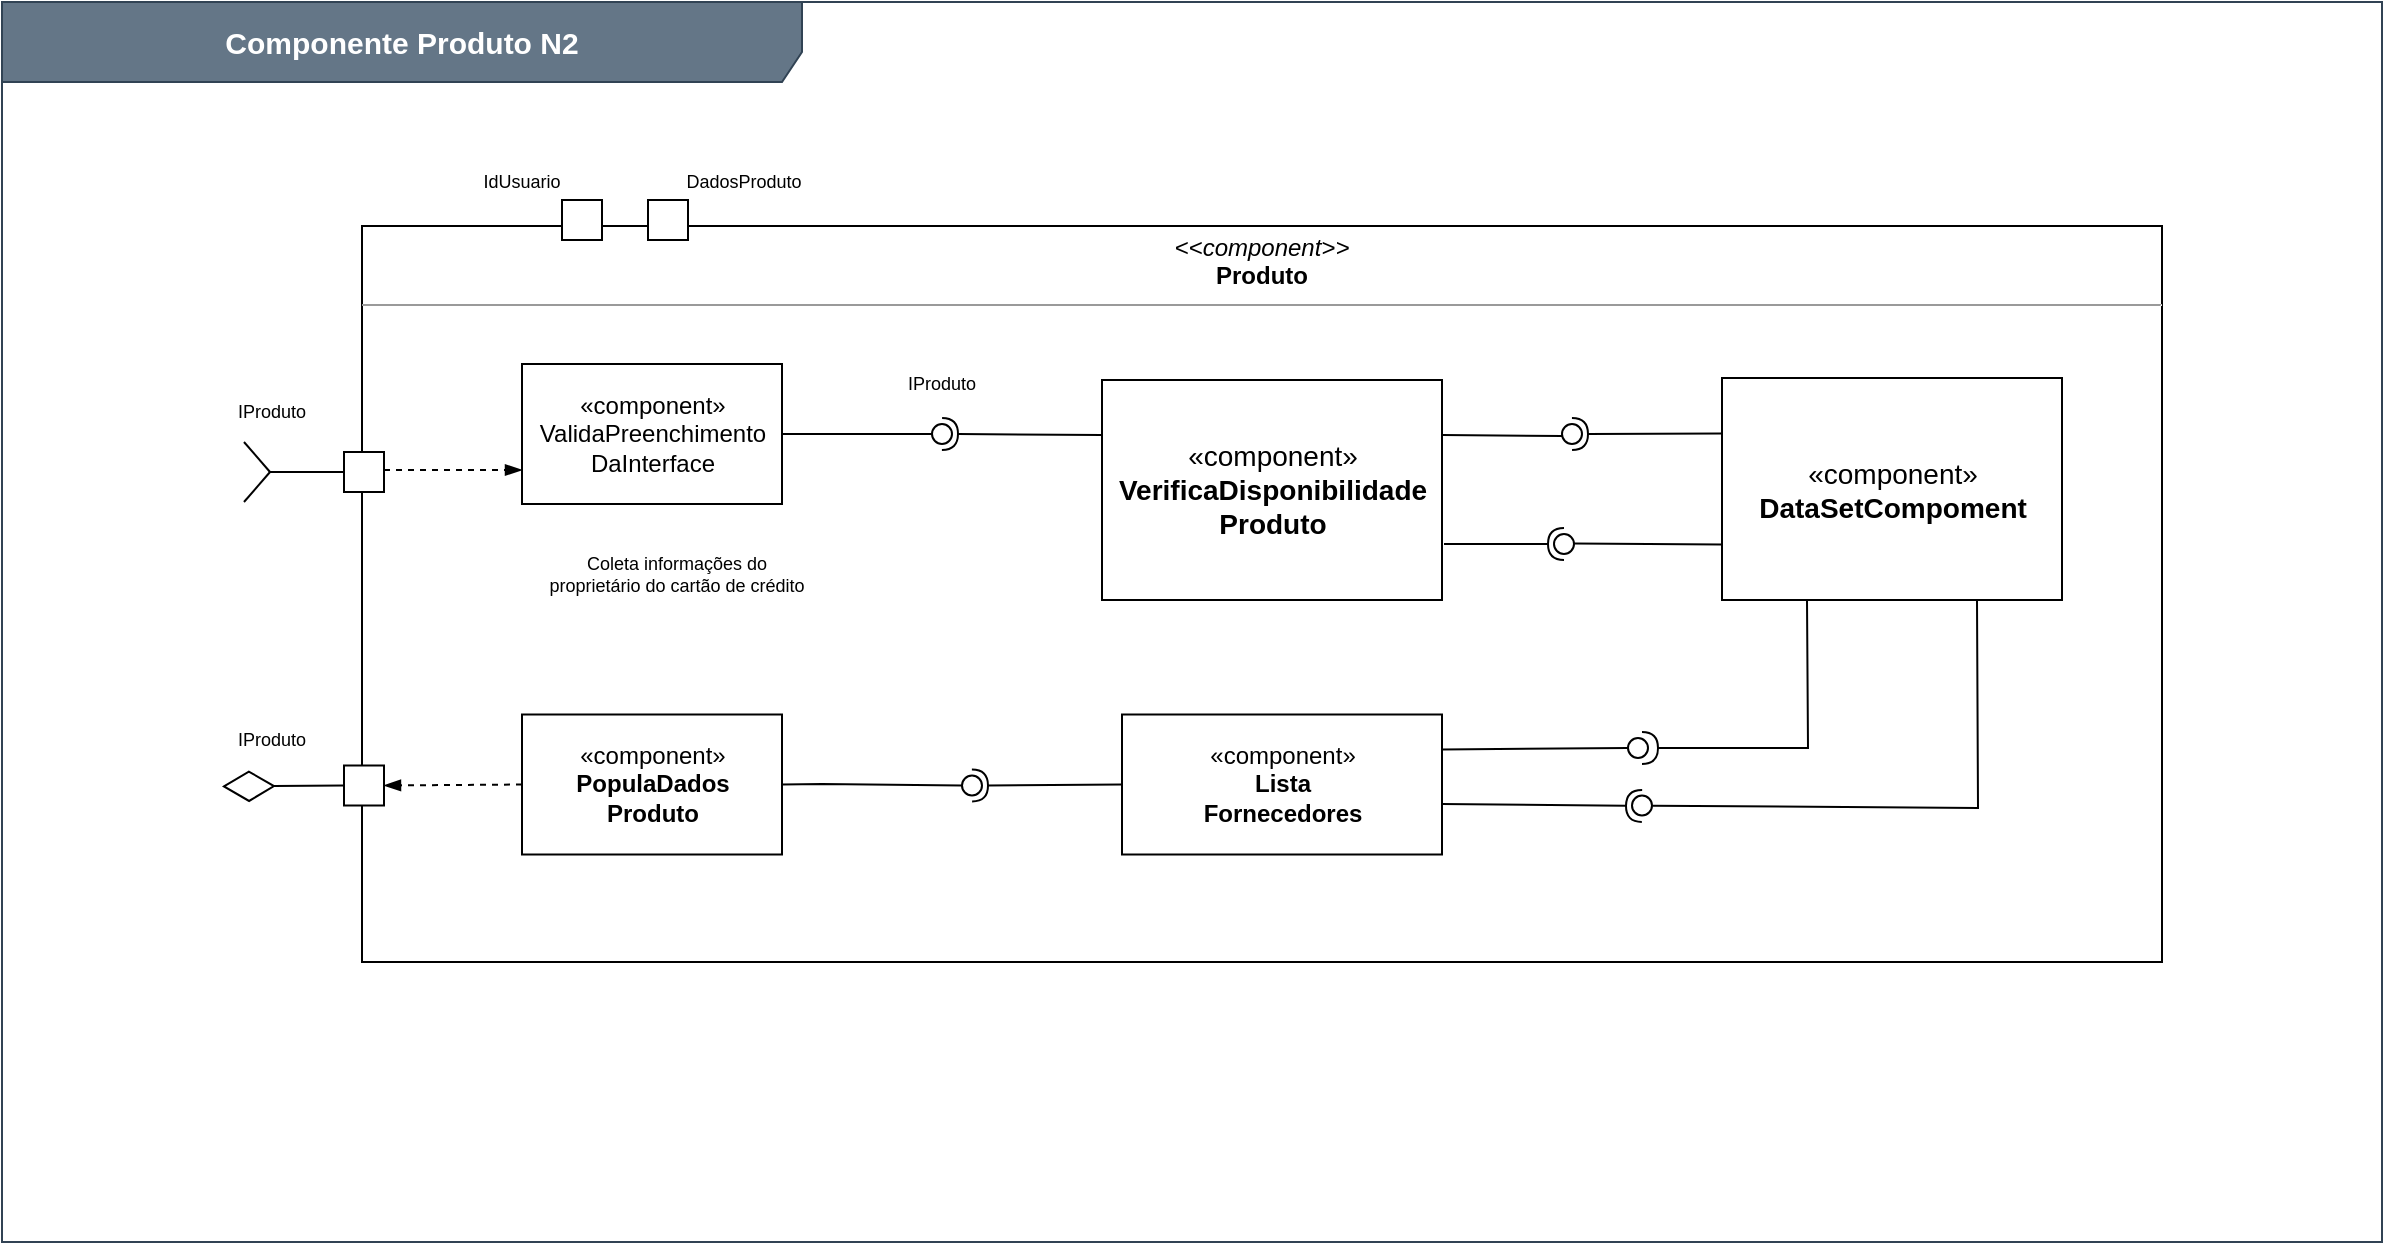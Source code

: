 <mxfile version="13.7.3" type="github">
  <diagram name="Page-1" id="e7e014a7-5840-1c2e-5031-d8a46d1fe8dd">
    <mxGraphModel dx="4715" dy="4681" grid="1" gridSize="10" guides="1" tooltips="1" connect="1" arrows="1" fold="1" page="1" pageScale="1" pageWidth="1169" pageHeight="826" background="#ffffff" math="0" shadow="0">
      <root>
        <mxCell id="0" />
        <mxCell id="1" parent="0" />
        <mxCell id="iJJR_izDyd5dn2i7o-jN-41" value="Componente Produto N2" style="shape=umlFrame;whiteSpace=wrap;html=1;fontSize=15;fontColor=#ffffff;width=400;height=40;fontStyle=1;fillColor=#647687;strokeColor=#314354;" vertex="1" parent="1">
          <mxGeometry x="-1340" y="-2910" width="1190" height="620" as="geometry" />
        </mxCell>
        <mxCell id="iJJR_izDyd5dn2i7o-jN-59" value="&lt;p style=&quot;margin: 0px ; margin-top: 4px ; text-align: center&quot;&gt;&lt;i&gt;&amp;lt;&amp;lt;component&amp;gt;&amp;gt;&lt;/i&gt;&lt;br&gt;&lt;b&gt;Produto&lt;/b&gt;&lt;/p&gt;&lt;hr size=&quot;1&quot;&gt;&lt;p style=&quot;margin: 0px ; margin-left: 4px&quot;&gt;&lt;/p&gt;&lt;p style=&quot;margin: 0px ; margin-left: 4px&quot;&gt;&lt;br&gt;&lt;/p&gt;" style="verticalAlign=top;align=left;overflow=fill;fontSize=12;fontFamily=Helvetica;html=1;" vertex="1" parent="1">
          <mxGeometry x="-1160" y="-2798" width="900" height="368" as="geometry" />
        </mxCell>
        <mxCell id="iJJR_izDyd5dn2i7o-jN-60" value="«component»&lt;br&gt;ValidaPreenchimento&lt;br&gt;DaInterface" style="html=1;dropTarget=0;" vertex="1" parent="1">
          <mxGeometry x="-1080" y="-2729" width="130" height="70" as="geometry" />
        </mxCell>
        <mxCell id="iJJR_izDyd5dn2i7o-jN-61" value="«component»&lt;br&gt;&lt;b&gt;PopulaDados&lt;br&gt;Produto&lt;br&gt;&lt;/b&gt;" style="html=1;dropTarget=0;" vertex="1" parent="1">
          <mxGeometry x="-1080" y="-2553.75" width="130" height="70" as="geometry" />
        </mxCell>
        <mxCell id="iJJR_izDyd5dn2i7o-jN-62" value="«component»&lt;br style=&quot;font-size: 14px&quot;&gt;&lt;b&gt;VerificaDisponibilidade&lt;br&gt;Produto&lt;/b&gt;" style="html=1;dropTarget=0;fontSize=14;" vertex="1" parent="1">
          <mxGeometry x="-790" y="-2721" width="170" height="110" as="geometry" />
        </mxCell>
        <mxCell id="iJJR_izDyd5dn2i7o-jN-63" value="«component»&lt;br&gt;&lt;b&gt;Lista&lt;br&gt;Fornecedores&lt;br&gt;&lt;/b&gt;" style="html=1;dropTarget=0;" vertex="1" parent="1">
          <mxGeometry x="-780" y="-2553.75" width="160" height="70" as="geometry" />
        </mxCell>
        <mxCell id="iJJR_izDyd5dn2i7o-jN-172" value="" style="rounded=0;orthogonalLoop=1;jettySize=auto;html=1;endArrow=none;endFill=0;fontSize=9;fontColor=#000000;exitX=1;exitY=0.5;exitDx=0;exitDy=0;" edge="1" parent="1" source="iJJR_izDyd5dn2i7o-jN-60" target="iJJR_izDyd5dn2i7o-jN-174">
          <mxGeometry relative="1" as="geometry">
            <mxPoint x="-890" y="-2696" as="sourcePoint" />
          </mxGeometry>
        </mxCell>
        <mxCell id="iJJR_izDyd5dn2i7o-jN-173" value="" style="rounded=0;orthogonalLoop=1;jettySize=auto;html=1;endArrow=halfCircle;endFill=0;entryX=0.5;entryY=0.5;entryDx=0;entryDy=0;endSize=6;strokeWidth=1;fontSize=9;fontColor=#000000;exitX=0;exitY=0.25;exitDx=0;exitDy=0;" edge="1" parent="1" source="iJJR_izDyd5dn2i7o-jN-62" target="iJJR_izDyd5dn2i7o-jN-174">
          <mxGeometry relative="1" as="geometry">
            <mxPoint x="-850" y="-2696" as="sourcePoint" />
          </mxGeometry>
        </mxCell>
        <mxCell id="iJJR_izDyd5dn2i7o-jN-174" value="" style="ellipse;whiteSpace=wrap;html=1;fontFamily=Helvetica;fontSize=12;fontColor=#000000;align=center;strokeColor=#000000;fillColor=#ffffff;points=[];aspect=fixed;resizable=0;" vertex="1" parent="1">
          <mxGeometry x="-875" y="-2699" width="10" height="10" as="geometry" />
        </mxCell>
        <mxCell id="iJJR_izDyd5dn2i7o-jN-175" value="IProduto" style="text;html=1;strokeColor=none;fillColor=none;align=center;verticalAlign=middle;whiteSpace=wrap;rounded=0;fontSize=9;fontColor=#000000;" vertex="1" parent="1">
          <mxGeometry x="-905" y="-2729" width="70" height="20" as="geometry" />
        </mxCell>
        <mxCell id="iJJR_izDyd5dn2i7o-jN-179" value="" style="rounded=0;whiteSpace=wrap;html=1;" vertex="1" parent="1">
          <mxGeometry x="-1169" y="-2685" width="20" height="20" as="geometry" />
        </mxCell>
        <mxCell id="iJJR_izDyd5dn2i7o-jN-180" value="" style="group;rotation=-180;" vertex="1" connectable="0" parent="1">
          <mxGeometry x="-1219" y="-2690" width="50" height="30" as="geometry" />
        </mxCell>
        <mxCell id="iJJR_izDyd5dn2i7o-jN-181" value="" style="endArrow=none;html=1;" edge="1" parent="iJJR_izDyd5dn2i7o-jN-180">
          <mxGeometry width="50" height="50" relative="1" as="geometry">
            <mxPoint x="13" y="15" as="sourcePoint" />
            <mxPoint y="30" as="targetPoint" />
          </mxGeometry>
        </mxCell>
        <mxCell id="iJJR_izDyd5dn2i7o-jN-182" value="" style="endArrow=none;html=1;" edge="1" parent="iJJR_izDyd5dn2i7o-jN-180">
          <mxGeometry width="50" height="50" relative="1" as="geometry">
            <mxPoint x="13" y="15" as="sourcePoint" />
            <mxPoint as="targetPoint" />
          </mxGeometry>
        </mxCell>
        <mxCell id="iJJR_izDyd5dn2i7o-jN-183" value="" style="endArrow=none;html=1;" edge="1" parent="iJJR_izDyd5dn2i7o-jN-180">
          <mxGeometry width="50" height="50" relative="1" as="geometry">
            <mxPoint x="50" y="15" as="sourcePoint" />
            <mxPoint x="13" y="15" as="targetPoint" />
          </mxGeometry>
        </mxCell>
        <mxCell id="iJJR_izDyd5dn2i7o-jN-184" value="" style="endArrow=blockThin;dashed=1;html=1;fontSize=9;fontColor=#000000;endFill=1;" edge="1" parent="1">
          <mxGeometry width="50" height="50" relative="1" as="geometry">
            <mxPoint x="-1149" y="-2676" as="sourcePoint" />
            <mxPoint x="-1080" y="-2676" as="targetPoint" />
          </mxGeometry>
        </mxCell>
        <mxCell id="iJJR_izDyd5dn2i7o-jN-186" value="IProduto" style="text;html=1;strokeColor=none;fillColor=none;align=center;verticalAlign=middle;whiteSpace=wrap;rounded=0;fontSize=9;" vertex="1" parent="1">
          <mxGeometry x="-1230" y="-2725" width="50" height="40" as="geometry" />
        </mxCell>
        <mxCell id="iJJR_izDyd5dn2i7o-jN-187" value="" style="rounded=0;whiteSpace=wrap;html=1;" vertex="1" parent="1">
          <mxGeometry x="-1169" y="-2528.25" width="20" height="20" as="geometry" />
        </mxCell>
        <mxCell id="iJJR_izDyd5dn2i7o-jN-188" value="IProduto" style="text;html=1;strokeColor=none;fillColor=none;align=center;verticalAlign=middle;whiteSpace=wrap;rounded=0;fontSize=9;" vertex="1" parent="1">
          <mxGeometry x="-1230" y="-2553.75" width="50" height="24.5" as="geometry" />
        </mxCell>
        <mxCell id="iJJR_izDyd5dn2i7o-jN-189" value="" style="endArrow=blockThin;dashed=1;html=1;fontSize=9;fontColor=#000000;exitX=0;exitY=0.5;exitDx=0;exitDy=0;endFill=1;entryX=1;entryY=0.5;entryDx=0;entryDy=0;" edge="1" parent="1" source="iJJR_izDyd5dn2i7o-jN-61" target="iJJR_izDyd5dn2i7o-jN-187">
          <mxGeometry width="50" height="50" relative="1" as="geometry">
            <mxPoint x="-1140" y="-2442.5" as="sourcePoint" />
            <mxPoint x="-1110" y="-2540" as="targetPoint" />
          </mxGeometry>
        </mxCell>
        <mxCell id="iJJR_izDyd5dn2i7o-jN-196" value="" style="endArrow=diamondThin;endFill=0;endSize=24;html=1;fontSize=9;fontColor=#000000;exitX=0;exitY=0.5;exitDx=0;exitDy=0;" edge="1" parent="1" source="iJJR_izDyd5dn2i7o-jN-187">
          <mxGeometry width="160" relative="1" as="geometry">
            <mxPoint x="-1420" y="-2434.25" as="sourcePoint" />
            <mxPoint x="-1230" y="-2517.75" as="targetPoint" />
          </mxGeometry>
        </mxCell>
        <mxCell id="iJJR_izDyd5dn2i7o-jN-209" value="" style="rounded=0;orthogonalLoop=1;jettySize=auto;html=1;endArrow=none;endFill=0;fontSize=9;fontColor=#000000;exitX=1;exitY=0.5;exitDx=0;exitDy=0;" edge="1" parent="1" source="iJJR_izDyd5dn2i7o-jN-61" target="iJJR_izDyd5dn2i7o-jN-211">
          <mxGeometry relative="1" as="geometry">
            <mxPoint x="-1035" y="-2510" as="sourcePoint" />
            <Array as="points">
              <mxPoint x="-930" y="-2519" />
            </Array>
          </mxGeometry>
        </mxCell>
        <mxCell id="iJJR_izDyd5dn2i7o-jN-210" value="" style="rounded=0;orthogonalLoop=1;jettySize=auto;html=1;endArrow=halfCircle;endFill=0;entryX=0.5;entryY=0.5;entryDx=0;entryDy=0;endSize=6;strokeWidth=1;fontSize=9;fontColor=#000000;exitX=0;exitY=0.5;exitDx=0;exitDy=0;" edge="1" parent="1" source="iJJR_izDyd5dn2i7o-jN-63" target="iJJR_izDyd5dn2i7o-jN-211">
          <mxGeometry relative="1" as="geometry">
            <mxPoint x="-815" y="-2638.5" as="sourcePoint" />
          </mxGeometry>
        </mxCell>
        <mxCell id="iJJR_izDyd5dn2i7o-jN-211" value="" style="ellipse;whiteSpace=wrap;html=1;fontFamily=Helvetica;fontSize=12;fontColor=#000000;align=center;strokeColor=#000000;fillColor=#ffffff;points=[];aspect=fixed;resizable=0;" vertex="1" parent="1">
          <mxGeometry x="-860" y="-2523.25" width="10" height="10" as="geometry" />
        </mxCell>
        <mxCell id="iJJR_izDyd5dn2i7o-jN-212" value="Coleta informações do proprietário do cartão de crédito" style="text;html=1;strokeColor=none;fillColor=none;align=center;verticalAlign=middle;whiteSpace=wrap;rounded=0;fontSize=9;fontColor=#000000;" vertex="1" parent="1">
          <mxGeometry x="-1070" y="-2634" width="135" height="20" as="geometry" />
        </mxCell>
        <mxCell id="iJJR_izDyd5dn2i7o-jN-216" value="IdUsuario" style="text;html=1;strokeColor=none;fillColor=none;align=center;verticalAlign=middle;whiteSpace=wrap;rounded=0;fontSize=9;fontColor=#000000;" vertex="1" parent="1">
          <mxGeometry x="-1120" y="-2838" width="80" height="35" as="geometry" />
        </mxCell>
        <mxCell id="iJJR_izDyd5dn2i7o-jN-218" value="DadosProduto" style="text;html=1;strokeColor=none;fillColor=none;align=center;verticalAlign=middle;whiteSpace=wrap;rounded=0;fontSize=9;fontColor=#000000;" vertex="1" parent="1">
          <mxGeometry x="-1017" y="-2843" width="95.5" height="45" as="geometry" />
        </mxCell>
        <mxCell id="iJJR_izDyd5dn2i7o-jN-234" value="" style="rounded=0;whiteSpace=wrap;html=1;" vertex="1" parent="1">
          <mxGeometry x="-1060" y="-2811" width="20" height="20" as="geometry" />
        </mxCell>
        <mxCell id="iJJR_izDyd5dn2i7o-jN-235" value="" style="rounded=0;whiteSpace=wrap;html=1;" vertex="1" parent="1">
          <mxGeometry x="-1017" y="-2811" width="20" height="20" as="geometry" />
        </mxCell>
        <mxCell id="iJJR_izDyd5dn2i7o-jN-237" value="«component»&lt;br style=&quot;font-size: 14px&quot;&gt;&lt;b&gt;DataSetCompoment&lt;/b&gt;" style="html=1;dropTarget=0;fontSize=14;" vertex="1" parent="1">
          <mxGeometry x="-480" y="-2722" width="170" height="111" as="geometry" />
        </mxCell>
        <mxCell id="iJJR_izDyd5dn2i7o-jN-239" value="" style="rounded=0;orthogonalLoop=1;jettySize=auto;html=1;endArrow=none;endFill=0;fontSize=9;fontColor=#000000;entryX=1;entryY=0.25;entryDx=0;entryDy=0;" edge="1" parent="1" target="iJJR_izDyd5dn2i7o-jN-62">
          <mxGeometry relative="1" as="geometry">
            <mxPoint x="-560" y="-2693" as="sourcePoint" />
            <mxPoint x="-695" y="-2551" as="targetPoint" />
          </mxGeometry>
        </mxCell>
        <mxCell id="iJJR_izDyd5dn2i7o-jN-240" value="" style="ellipse;whiteSpace=wrap;html=1;fontFamily=Helvetica;fontSize=12;fontColor=#000000;align=center;strokeColor=#000000;fillColor=#ffffff;points=[];aspect=fixed;resizable=0;" vertex="1" parent="1">
          <mxGeometry x="-560" y="-2699" width="10" height="10" as="geometry" />
        </mxCell>
        <mxCell id="iJJR_izDyd5dn2i7o-jN-241" value="" style="rounded=0;orthogonalLoop=1;jettySize=auto;html=1;endArrow=halfCircle;endFill=0;endSize=6;strokeWidth=1;fontSize=9;fontColor=#000000;exitX=0;exitY=0.25;exitDx=0;exitDy=0;" edge="1" parent="1" source="iJJR_izDyd5dn2i7o-jN-237">
          <mxGeometry relative="1" as="geometry">
            <mxPoint x="-695" y="-2601" as="sourcePoint" />
            <mxPoint x="-555" y="-2694" as="targetPoint" />
          </mxGeometry>
        </mxCell>
        <mxCell id="iJJR_izDyd5dn2i7o-jN-243" value="" style="rounded=0;orthogonalLoop=1;jettySize=auto;html=1;endArrow=halfCircle;endFill=0;endSize=6;strokeWidth=1;fontSize=9;fontColor=#000000;" edge="1" parent="1">
          <mxGeometry relative="1" as="geometry">
            <mxPoint x="-619" y="-2639" as="sourcePoint" />
            <mxPoint x="-559" y="-2639" as="targetPoint" />
          </mxGeometry>
        </mxCell>
        <mxCell id="iJJR_izDyd5dn2i7o-jN-244" value="" style="rounded=0;orthogonalLoop=1;jettySize=auto;html=1;endArrow=none;endFill=0;fontSize=9;fontColor=#000000;exitX=0;exitY=0.75;exitDx=0;exitDy=0;entryX=1.012;entryY=0.471;entryDx=0;entryDy=0;entryPerimeter=0;" edge="1" parent="1" source="iJJR_izDyd5dn2i7o-jN-237" target="iJJR_izDyd5dn2i7o-jN-245">
          <mxGeometry relative="1" as="geometry">
            <mxPoint x="-695" y="-2500" as="sourcePoint" />
            <mxPoint x="-540" y="-2639" as="targetPoint" />
          </mxGeometry>
        </mxCell>
        <mxCell id="iJJR_izDyd5dn2i7o-jN-245" value="" style="ellipse;whiteSpace=wrap;html=1;fontFamily=Helvetica;fontSize=12;fontColor=#000000;align=center;strokeColor=#000000;fillColor=#ffffff;points=[];aspect=fixed;resizable=0;" vertex="1" parent="1">
          <mxGeometry x="-564" y="-2644" width="10" height="10" as="geometry" />
        </mxCell>
        <mxCell id="iJJR_izDyd5dn2i7o-jN-248" value="" style="rounded=0;orthogonalLoop=1;jettySize=auto;html=1;endArrow=none;endFill=0;fontSize=9;fontColor=#000000;entryX=1;entryY=0.25;entryDx=0;entryDy=0;exitX=-0.017;exitY=0.499;exitDx=0;exitDy=0;exitPerimeter=0;" edge="1" parent="1" source="iJJR_izDyd5dn2i7o-jN-250" target="iJJR_izDyd5dn2i7o-jN-63">
          <mxGeometry relative="1" as="geometry">
            <mxPoint x="-560" y="-2542" as="sourcePoint" />
            <mxPoint x="-610" y="-2683.5" as="targetPoint" />
          </mxGeometry>
        </mxCell>
        <mxCell id="iJJR_izDyd5dn2i7o-jN-249" value="" style="rounded=0;orthogonalLoop=1;jettySize=auto;html=1;endArrow=halfCircle;endFill=0;endSize=6;strokeWidth=1;fontSize=9;fontColor=#000000;exitX=0.25;exitY=1;exitDx=0;exitDy=0;" edge="1" parent="1" source="iJJR_izDyd5dn2i7o-jN-237">
          <mxGeometry relative="1" as="geometry">
            <mxPoint x="-457.5" y="-2608" as="sourcePoint" />
            <mxPoint x="-520" y="-2537" as="targetPoint" />
            <Array as="points">
              <mxPoint x="-437" y="-2537" />
            </Array>
          </mxGeometry>
        </mxCell>
        <mxCell id="iJJR_izDyd5dn2i7o-jN-250" value="" style="ellipse;whiteSpace=wrap;html=1;fontFamily=Helvetica;fontSize=12;fontColor=#000000;align=center;strokeColor=#000000;fillColor=#ffffff;points=[];aspect=fixed;resizable=0;" vertex="1" parent="1">
          <mxGeometry x="-527" y="-2542" width="10" height="10" as="geometry" />
        </mxCell>
        <mxCell id="iJJR_izDyd5dn2i7o-jN-252" value="" style="rounded=0;orthogonalLoop=1;jettySize=auto;html=1;endArrow=none;endFill=0;fontSize=9;fontColor=#000000;exitX=0.75;exitY=1;exitDx=0;exitDy=0;entryX=1.02;entryY=0.51;entryDx=0;entryDy=0;entryPerimeter=0;" edge="1" parent="1" target="iJJR_izDyd5dn2i7o-jN-253" source="iJJR_izDyd5dn2i7o-jN-237">
          <mxGeometry relative="1" as="geometry">
            <mxPoint x="-470" y="-2628.75" as="sourcePoint" />
            <mxPoint x="-520" y="-2490" as="targetPoint" />
            <Array as="points">
              <mxPoint x="-352" y="-2507" />
            </Array>
          </mxGeometry>
        </mxCell>
        <mxCell id="iJJR_izDyd5dn2i7o-jN-253" value="" style="ellipse;whiteSpace=wrap;html=1;fontFamily=Helvetica;fontSize=12;fontColor=#000000;align=center;strokeColor=#000000;fillColor=#ffffff;points=[];aspect=fixed;resizable=0;" vertex="1" parent="1">
          <mxGeometry x="-525" y="-2513.25" width="10" height="10" as="geometry" />
        </mxCell>
        <mxCell id="iJJR_izDyd5dn2i7o-jN-254" value="" style="rounded=0;orthogonalLoop=1;jettySize=auto;html=1;endArrow=halfCircle;endFill=0;endSize=6;strokeWidth=1;fontSize=9;fontColor=#000000;exitX=0.997;exitY=0.639;exitDx=0;exitDy=0;exitPerimeter=0;" edge="1" parent="1" source="iJJR_izDyd5dn2i7o-jN-63">
          <mxGeometry relative="1" as="geometry">
            <mxPoint x="-620" y="-2501.25" as="sourcePoint" />
            <mxPoint x="-520" y="-2508" as="targetPoint" />
            <Array as="points" />
          </mxGeometry>
        </mxCell>
      </root>
    </mxGraphModel>
  </diagram>
</mxfile>
